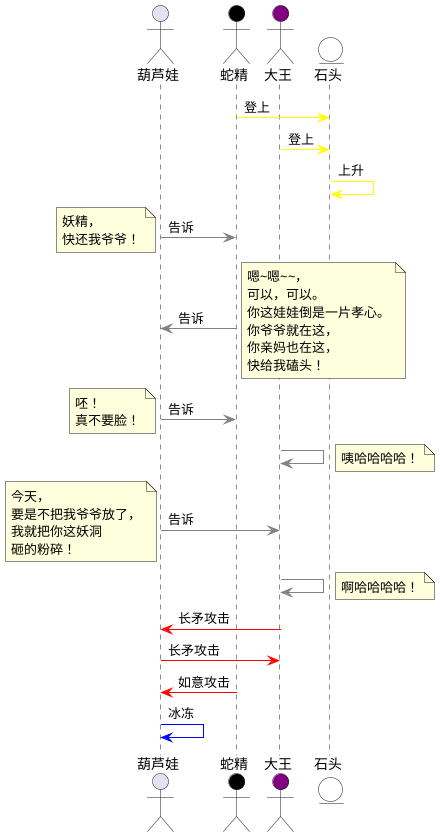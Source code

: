 @startuml
actor       葫芦娃  
actor       蛇精    #Black 
actor       大王    #Purple 
entity      石头    #White

蛇精 -[#Yellow]> 石头: 登上
大王 -[#Yellow]> 石头: 登上
石头 -[#Yellow]> 石头: 上升

葫芦娃 -[#Grey]> 蛇精 : 告诉
note left
    妖精，
    快还我爷爷！
end note

蛇精 -[#Grey]> 葫芦娃 : 告诉
note right
    嗯~嗯~~，
    可以，可以。
    你这娃娃倒是一片孝心。
    你爷爷就在这，
    你亲妈也在这，
    快给我磕头！
end note

葫芦娃 -[#Grey]> 蛇精 : 告诉
note left
    呸！
    真不要脸！
end note

大王 -[#Grey]> 大王 :
note right
    咦哈哈哈哈！
end note

葫芦娃 -[#Grey]> 大王 : 告诉
note left
    今天，
    要是不把我爷爷放了，
    我就把你这妖洞
    砸的粉碎！
end note

大王 -[#Grey]> 大王 :
note right
    啊哈哈哈哈！
end note

大王 -[#Red]> 葫芦娃 : 长矛攻击

葫芦娃 -[#Red]> 大王 : 长矛攻击

蛇精 -[#Red]> 葫芦娃 : 如意攻击

葫芦娃 -[#Blue]> 葫芦娃 : 冰冻

@enduml